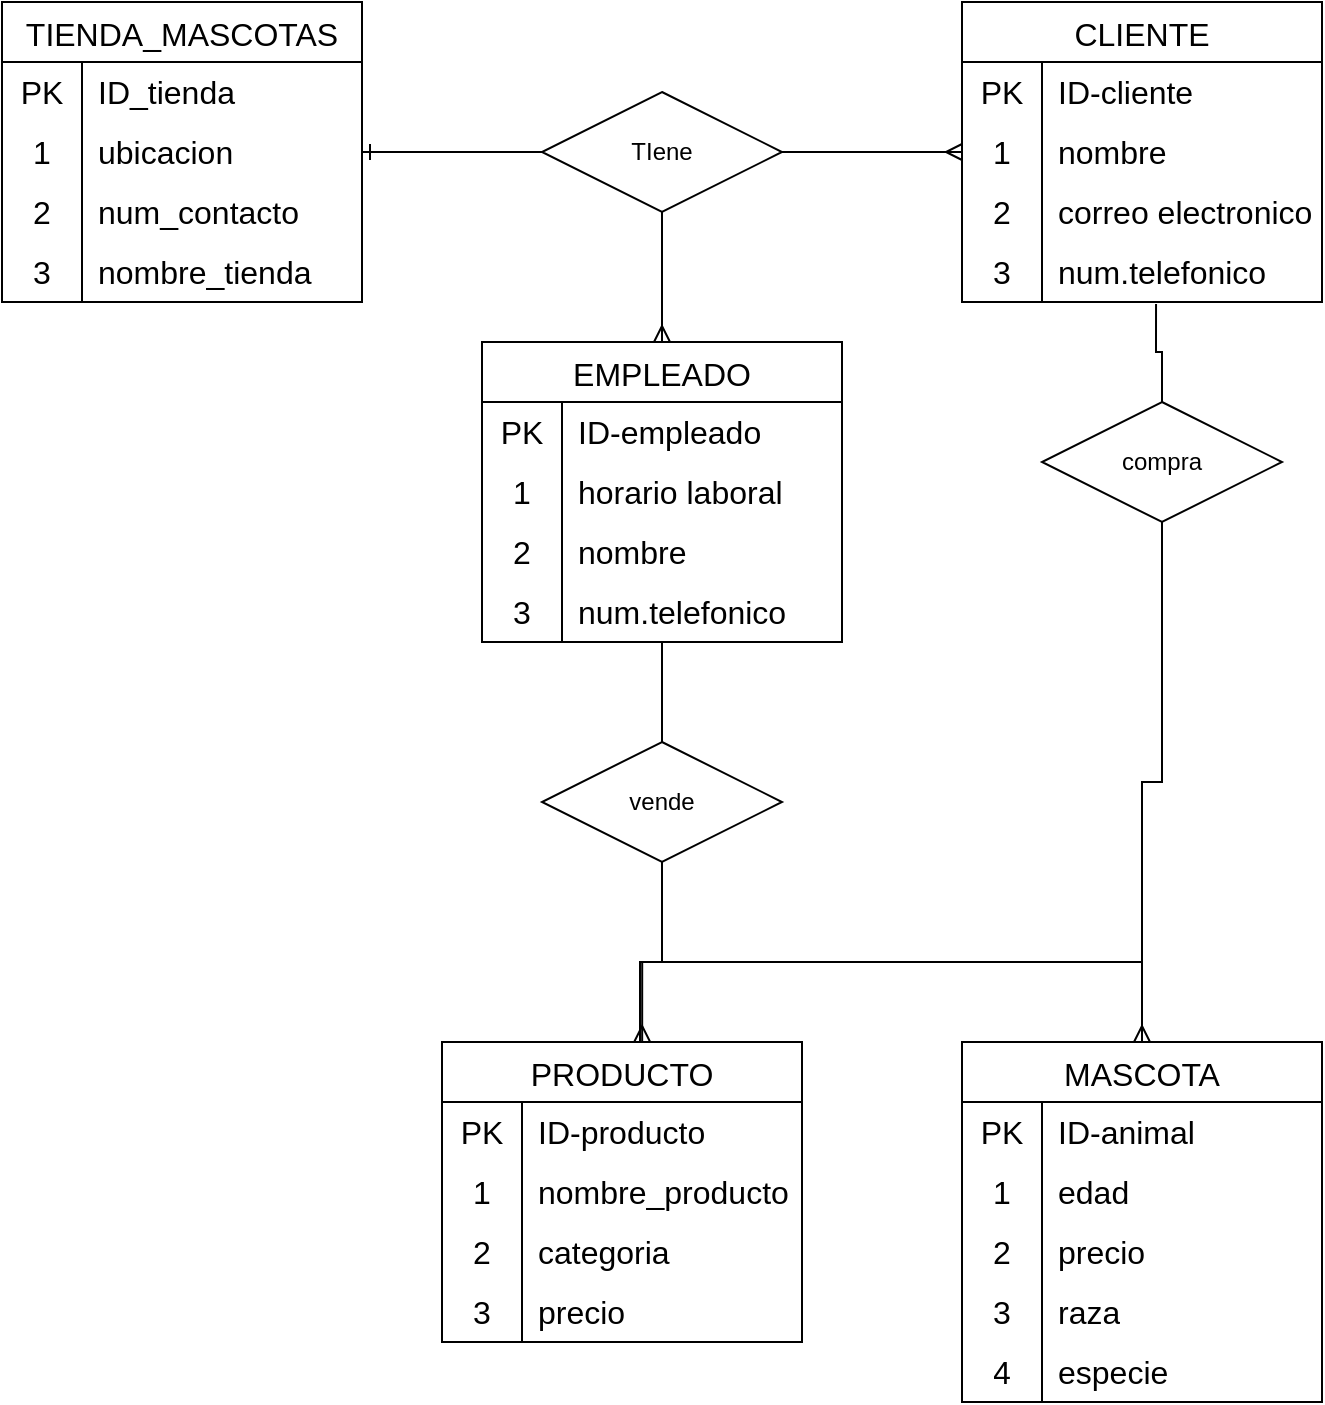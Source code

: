<mxfile version="24.0.8" type="device">
  <diagram name="Página-1" id="WweUVnK7zstLFPNkV0ZN">
    <mxGraphModel dx="1434" dy="784" grid="1" gridSize="10" guides="1" tooltips="1" connect="1" arrows="1" fold="1" page="1" pageScale="1" pageWidth="850" pageHeight="1100" math="0" shadow="0">
      <root>
        <mxCell id="0" />
        <mxCell id="1" parent="0" />
        <mxCell id="sP2Px3WmawKqBdd8OM1Y-1" value="TIENDA_MASCOTAS" style="shape=table;startSize=30;container=1;collapsible=0;childLayout=tableLayout;fixedRows=1;rowLines=0;fontStyle=0;strokeColor=default;fontSize=16;" vertex="1" parent="1">
          <mxGeometry x="120" y="200" width="180" height="150" as="geometry" />
        </mxCell>
        <mxCell id="sP2Px3WmawKqBdd8OM1Y-2" value="" style="shape=tableRow;horizontal=0;startSize=0;swimlaneHead=0;swimlaneBody=0;top=0;left=0;bottom=0;right=0;collapsible=0;dropTarget=0;fillColor=none;points=[[0,0.5],[1,0.5]];portConstraint=eastwest;strokeColor=inherit;fontSize=16;" vertex="1" parent="sP2Px3WmawKqBdd8OM1Y-1">
          <mxGeometry y="30" width="180" height="30" as="geometry" />
        </mxCell>
        <mxCell id="sP2Px3WmawKqBdd8OM1Y-3" value="PK" style="shape=partialRectangle;html=1;whiteSpace=wrap;connectable=0;fillColor=none;top=0;left=0;bottom=0;right=0;overflow=hidden;pointerEvents=1;strokeColor=inherit;fontSize=16;" vertex="1" parent="sP2Px3WmawKqBdd8OM1Y-2">
          <mxGeometry width="40" height="30" as="geometry">
            <mxRectangle width="40" height="30" as="alternateBounds" />
          </mxGeometry>
        </mxCell>
        <mxCell id="sP2Px3WmawKqBdd8OM1Y-4" value="ID_tienda" style="shape=partialRectangle;html=1;whiteSpace=wrap;connectable=0;fillColor=none;top=0;left=0;bottom=0;right=0;align=left;spacingLeft=6;overflow=hidden;strokeColor=inherit;fontSize=16;" vertex="1" parent="sP2Px3WmawKqBdd8OM1Y-2">
          <mxGeometry x="40" width="140" height="30" as="geometry">
            <mxRectangle width="140" height="30" as="alternateBounds" />
          </mxGeometry>
        </mxCell>
        <mxCell id="sP2Px3WmawKqBdd8OM1Y-5" value="" style="shape=tableRow;horizontal=0;startSize=0;swimlaneHead=0;swimlaneBody=0;top=0;left=0;bottom=0;right=0;collapsible=0;dropTarget=0;fillColor=none;points=[[0,0.5],[1,0.5]];portConstraint=eastwest;strokeColor=inherit;fontSize=16;" vertex="1" parent="sP2Px3WmawKqBdd8OM1Y-1">
          <mxGeometry y="60" width="180" height="30" as="geometry" />
        </mxCell>
        <mxCell id="sP2Px3WmawKqBdd8OM1Y-6" value="1" style="shape=partialRectangle;html=1;whiteSpace=wrap;connectable=0;fillColor=none;top=0;left=0;bottom=0;right=0;overflow=hidden;strokeColor=inherit;fontSize=16;" vertex="1" parent="sP2Px3WmawKqBdd8OM1Y-5">
          <mxGeometry width="40" height="30" as="geometry">
            <mxRectangle width="40" height="30" as="alternateBounds" />
          </mxGeometry>
        </mxCell>
        <mxCell id="sP2Px3WmawKqBdd8OM1Y-7" value="ubicacion" style="shape=partialRectangle;html=1;whiteSpace=wrap;connectable=0;fillColor=none;top=0;left=0;bottom=0;right=0;align=left;spacingLeft=6;overflow=hidden;strokeColor=inherit;fontSize=16;" vertex="1" parent="sP2Px3WmawKqBdd8OM1Y-5">
          <mxGeometry x="40" width="140" height="30" as="geometry">
            <mxRectangle width="140" height="30" as="alternateBounds" />
          </mxGeometry>
        </mxCell>
        <mxCell id="sP2Px3WmawKqBdd8OM1Y-8" value="" style="shape=tableRow;horizontal=0;startSize=0;swimlaneHead=0;swimlaneBody=0;top=0;left=0;bottom=0;right=0;collapsible=0;dropTarget=0;fillColor=none;points=[[0,0.5],[1,0.5]];portConstraint=eastwest;strokeColor=inherit;fontSize=16;" vertex="1" parent="sP2Px3WmawKqBdd8OM1Y-1">
          <mxGeometry y="90" width="180" height="30" as="geometry" />
        </mxCell>
        <mxCell id="sP2Px3WmawKqBdd8OM1Y-9" value="2" style="shape=partialRectangle;html=1;whiteSpace=wrap;connectable=0;fillColor=none;top=0;left=0;bottom=0;right=0;overflow=hidden;strokeColor=inherit;fontSize=16;" vertex="1" parent="sP2Px3WmawKqBdd8OM1Y-8">
          <mxGeometry width="40" height="30" as="geometry">
            <mxRectangle width="40" height="30" as="alternateBounds" />
          </mxGeometry>
        </mxCell>
        <mxCell id="sP2Px3WmawKqBdd8OM1Y-10" value="num_contacto" style="shape=partialRectangle;html=1;whiteSpace=wrap;connectable=0;fillColor=none;top=0;left=0;bottom=0;right=0;align=left;spacingLeft=6;overflow=hidden;strokeColor=inherit;fontSize=16;" vertex="1" parent="sP2Px3WmawKqBdd8OM1Y-8">
          <mxGeometry x="40" width="140" height="30" as="geometry">
            <mxRectangle width="140" height="30" as="alternateBounds" />
          </mxGeometry>
        </mxCell>
        <mxCell id="sP2Px3WmawKqBdd8OM1Y-12" value="" style="shape=tableRow;horizontal=0;startSize=0;swimlaneHead=0;swimlaneBody=0;top=0;left=0;bottom=0;right=0;collapsible=0;dropTarget=0;fillColor=none;points=[[0,0.5],[1,0.5]];portConstraint=eastwest;strokeColor=inherit;fontSize=16;" vertex="1" parent="sP2Px3WmawKqBdd8OM1Y-1">
          <mxGeometry y="120" width="180" height="30" as="geometry" />
        </mxCell>
        <mxCell id="sP2Px3WmawKqBdd8OM1Y-13" value="3" style="shape=partialRectangle;html=1;whiteSpace=wrap;connectable=0;fillColor=none;top=0;left=0;bottom=0;right=0;overflow=hidden;strokeColor=inherit;fontSize=16;" vertex="1" parent="sP2Px3WmawKqBdd8OM1Y-12">
          <mxGeometry width="40" height="30" as="geometry">
            <mxRectangle width="40" height="30" as="alternateBounds" />
          </mxGeometry>
        </mxCell>
        <mxCell id="sP2Px3WmawKqBdd8OM1Y-14" value="nombre_tienda" style="shape=partialRectangle;html=1;whiteSpace=wrap;connectable=0;fillColor=none;top=0;left=0;bottom=0;right=0;align=left;spacingLeft=6;overflow=hidden;strokeColor=inherit;fontSize=16;" vertex="1" parent="sP2Px3WmawKqBdd8OM1Y-12">
          <mxGeometry x="40" width="140" height="30" as="geometry">
            <mxRectangle width="140" height="30" as="alternateBounds" />
          </mxGeometry>
        </mxCell>
        <mxCell id="sP2Px3WmawKqBdd8OM1Y-30" style="edgeStyle=orthogonalEdgeStyle;rounded=0;orthogonalLoop=1;jettySize=auto;html=1;entryX=0;entryY=0.5;entryDx=0;entryDy=0;endArrow=ERmany;endFill=0;" edge="1" parent="1" source="sP2Px3WmawKqBdd8OM1Y-11" target="sP2Px3WmawKqBdd8OM1Y-21">
          <mxGeometry relative="1" as="geometry" />
        </mxCell>
        <mxCell id="sP2Px3WmawKqBdd8OM1Y-31" style="edgeStyle=orthogonalEdgeStyle;rounded=0;orthogonalLoop=1;jettySize=auto;html=1;entryX=1;entryY=0.5;entryDx=0;entryDy=0;endArrow=ERone;endFill=0;" edge="1" parent="1" source="sP2Px3WmawKqBdd8OM1Y-11" target="sP2Px3WmawKqBdd8OM1Y-5">
          <mxGeometry relative="1" as="geometry" />
        </mxCell>
        <mxCell id="sP2Px3WmawKqBdd8OM1Y-46" style="edgeStyle=orthogonalEdgeStyle;rounded=0;orthogonalLoop=1;jettySize=auto;html=1;entryX=0.5;entryY=0;entryDx=0;entryDy=0;endArrow=ERmany;endFill=0;" edge="1" parent="1" source="sP2Px3WmawKqBdd8OM1Y-11" target="sP2Px3WmawKqBdd8OM1Y-32">
          <mxGeometry relative="1" as="geometry" />
        </mxCell>
        <mxCell id="sP2Px3WmawKqBdd8OM1Y-11" value="TIene" style="shape=rhombus;perimeter=rhombusPerimeter;whiteSpace=wrap;html=1;align=center;" vertex="1" parent="1">
          <mxGeometry x="390" y="245" width="120" height="60" as="geometry" />
        </mxCell>
        <mxCell id="sP2Px3WmawKqBdd8OM1Y-17" value="CLIENTE" style="shape=table;startSize=30;container=1;collapsible=0;childLayout=tableLayout;fixedRows=1;rowLines=0;fontStyle=0;strokeColor=default;fontSize=16;" vertex="1" parent="1">
          <mxGeometry x="600" y="200" width="180" height="150" as="geometry" />
        </mxCell>
        <mxCell id="sP2Px3WmawKqBdd8OM1Y-18" value="" style="shape=tableRow;horizontal=0;startSize=0;swimlaneHead=0;swimlaneBody=0;top=0;left=0;bottom=0;right=0;collapsible=0;dropTarget=0;fillColor=none;points=[[0,0.5],[1,0.5]];portConstraint=eastwest;strokeColor=inherit;fontSize=16;" vertex="1" parent="sP2Px3WmawKqBdd8OM1Y-17">
          <mxGeometry y="30" width="180" height="30" as="geometry" />
        </mxCell>
        <mxCell id="sP2Px3WmawKqBdd8OM1Y-19" value="PK" style="shape=partialRectangle;html=1;whiteSpace=wrap;connectable=0;fillColor=none;top=0;left=0;bottom=0;right=0;overflow=hidden;pointerEvents=1;strokeColor=inherit;fontSize=16;" vertex="1" parent="sP2Px3WmawKqBdd8OM1Y-18">
          <mxGeometry width="40" height="30" as="geometry">
            <mxRectangle width="40" height="30" as="alternateBounds" />
          </mxGeometry>
        </mxCell>
        <mxCell id="sP2Px3WmawKqBdd8OM1Y-20" value="ID-cliente" style="shape=partialRectangle;html=1;whiteSpace=wrap;connectable=0;fillColor=none;top=0;left=0;bottom=0;right=0;align=left;spacingLeft=6;overflow=hidden;strokeColor=inherit;fontSize=16;" vertex="1" parent="sP2Px3WmawKqBdd8OM1Y-18">
          <mxGeometry x="40" width="140" height="30" as="geometry">
            <mxRectangle width="140" height="30" as="alternateBounds" />
          </mxGeometry>
        </mxCell>
        <mxCell id="sP2Px3WmawKqBdd8OM1Y-21" value="" style="shape=tableRow;horizontal=0;startSize=0;swimlaneHead=0;swimlaneBody=0;top=0;left=0;bottom=0;right=0;collapsible=0;dropTarget=0;fillColor=none;points=[[0,0.5],[1,0.5]];portConstraint=eastwest;strokeColor=inherit;fontSize=16;" vertex="1" parent="sP2Px3WmawKqBdd8OM1Y-17">
          <mxGeometry y="60" width="180" height="30" as="geometry" />
        </mxCell>
        <mxCell id="sP2Px3WmawKqBdd8OM1Y-22" value="1" style="shape=partialRectangle;html=1;whiteSpace=wrap;connectable=0;fillColor=none;top=0;left=0;bottom=0;right=0;overflow=hidden;strokeColor=inherit;fontSize=16;" vertex="1" parent="sP2Px3WmawKqBdd8OM1Y-21">
          <mxGeometry width="40" height="30" as="geometry">
            <mxRectangle width="40" height="30" as="alternateBounds" />
          </mxGeometry>
        </mxCell>
        <mxCell id="sP2Px3WmawKqBdd8OM1Y-23" value="nombre" style="shape=partialRectangle;html=1;whiteSpace=wrap;connectable=0;fillColor=none;top=0;left=0;bottom=0;right=0;align=left;spacingLeft=6;overflow=hidden;strokeColor=inherit;fontSize=16;" vertex="1" parent="sP2Px3WmawKqBdd8OM1Y-21">
          <mxGeometry x="40" width="140" height="30" as="geometry">
            <mxRectangle width="140" height="30" as="alternateBounds" />
          </mxGeometry>
        </mxCell>
        <mxCell id="sP2Px3WmawKqBdd8OM1Y-24" value="" style="shape=tableRow;horizontal=0;startSize=0;swimlaneHead=0;swimlaneBody=0;top=0;left=0;bottom=0;right=0;collapsible=0;dropTarget=0;fillColor=none;points=[[0,0.5],[1,0.5]];portConstraint=eastwest;strokeColor=inherit;fontSize=16;" vertex="1" parent="sP2Px3WmawKqBdd8OM1Y-17">
          <mxGeometry y="90" width="180" height="30" as="geometry" />
        </mxCell>
        <mxCell id="sP2Px3WmawKqBdd8OM1Y-25" value="2" style="shape=partialRectangle;html=1;whiteSpace=wrap;connectable=0;fillColor=none;top=0;left=0;bottom=0;right=0;overflow=hidden;strokeColor=inherit;fontSize=16;" vertex="1" parent="sP2Px3WmawKqBdd8OM1Y-24">
          <mxGeometry width="40" height="30" as="geometry">
            <mxRectangle width="40" height="30" as="alternateBounds" />
          </mxGeometry>
        </mxCell>
        <mxCell id="sP2Px3WmawKqBdd8OM1Y-26" value="correo electronico" style="shape=partialRectangle;html=1;whiteSpace=wrap;connectable=0;fillColor=none;top=0;left=0;bottom=0;right=0;align=left;spacingLeft=6;overflow=hidden;strokeColor=inherit;fontSize=16;" vertex="1" parent="sP2Px3WmawKqBdd8OM1Y-24">
          <mxGeometry x="40" width="140" height="30" as="geometry">
            <mxRectangle width="140" height="30" as="alternateBounds" />
          </mxGeometry>
        </mxCell>
        <mxCell id="sP2Px3WmawKqBdd8OM1Y-27" value="" style="shape=tableRow;horizontal=0;startSize=0;swimlaneHead=0;swimlaneBody=0;top=0;left=0;bottom=0;right=0;collapsible=0;dropTarget=0;fillColor=none;points=[[0,0.5],[1,0.5]];portConstraint=eastwest;strokeColor=inherit;fontSize=16;" vertex="1" parent="sP2Px3WmawKqBdd8OM1Y-17">
          <mxGeometry y="120" width="180" height="30" as="geometry" />
        </mxCell>
        <mxCell id="sP2Px3WmawKqBdd8OM1Y-28" value="3" style="shape=partialRectangle;html=1;whiteSpace=wrap;connectable=0;fillColor=none;top=0;left=0;bottom=0;right=0;overflow=hidden;strokeColor=inherit;fontSize=16;" vertex="1" parent="sP2Px3WmawKqBdd8OM1Y-27">
          <mxGeometry width="40" height="30" as="geometry">
            <mxRectangle width="40" height="30" as="alternateBounds" />
          </mxGeometry>
        </mxCell>
        <mxCell id="sP2Px3WmawKqBdd8OM1Y-29" value="num.telefonico" style="shape=partialRectangle;html=1;whiteSpace=wrap;connectable=0;fillColor=none;top=0;left=0;bottom=0;right=0;align=left;spacingLeft=6;overflow=hidden;strokeColor=inherit;fontSize=16;" vertex="1" parent="sP2Px3WmawKqBdd8OM1Y-27">
          <mxGeometry x="40" width="140" height="30" as="geometry">
            <mxRectangle width="140" height="30" as="alternateBounds" />
          </mxGeometry>
        </mxCell>
        <mxCell id="sP2Px3WmawKqBdd8OM1Y-48" style="edgeStyle=orthogonalEdgeStyle;rounded=0;orthogonalLoop=1;jettySize=auto;html=1;endArrow=none;endFill=0;" edge="1" parent="1" source="sP2Px3WmawKqBdd8OM1Y-32" target="sP2Px3WmawKqBdd8OM1Y-45">
          <mxGeometry relative="1" as="geometry" />
        </mxCell>
        <mxCell id="sP2Px3WmawKqBdd8OM1Y-32" value="EMPLEADO" style="shape=table;startSize=30;container=1;collapsible=0;childLayout=tableLayout;fixedRows=1;rowLines=0;fontStyle=0;strokeColor=default;fontSize=16;" vertex="1" parent="1">
          <mxGeometry x="360" y="370" width="180" height="150" as="geometry" />
        </mxCell>
        <mxCell id="sP2Px3WmawKqBdd8OM1Y-33" value="" style="shape=tableRow;horizontal=0;startSize=0;swimlaneHead=0;swimlaneBody=0;top=0;left=0;bottom=0;right=0;collapsible=0;dropTarget=0;fillColor=none;points=[[0,0.5],[1,0.5]];portConstraint=eastwest;strokeColor=inherit;fontSize=16;" vertex="1" parent="sP2Px3WmawKqBdd8OM1Y-32">
          <mxGeometry y="30" width="180" height="30" as="geometry" />
        </mxCell>
        <mxCell id="sP2Px3WmawKqBdd8OM1Y-34" value="PK" style="shape=partialRectangle;html=1;whiteSpace=wrap;connectable=0;fillColor=none;top=0;left=0;bottom=0;right=0;overflow=hidden;pointerEvents=1;strokeColor=inherit;fontSize=16;" vertex="1" parent="sP2Px3WmawKqBdd8OM1Y-33">
          <mxGeometry width="40" height="30" as="geometry">
            <mxRectangle width="40" height="30" as="alternateBounds" />
          </mxGeometry>
        </mxCell>
        <mxCell id="sP2Px3WmawKqBdd8OM1Y-35" value="ID-empleado" style="shape=partialRectangle;html=1;whiteSpace=wrap;connectable=0;fillColor=none;top=0;left=0;bottom=0;right=0;align=left;spacingLeft=6;overflow=hidden;strokeColor=inherit;fontSize=16;" vertex="1" parent="sP2Px3WmawKqBdd8OM1Y-33">
          <mxGeometry x="40" width="140" height="30" as="geometry">
            <mxRectangle width="140" height="30" as="alternateBounds" />
          </mxGeometry>
        </mxCell>
        <mxCell id="sP2Px3WmawKqBdd8OM1Y-36" value="" style="shape=tableRow;horizontal=0;startSize=0;swimlaneHead=0;swimlaneBody=0;top=0;left=0;bottom=0;right=0;collapsible=0;dropTarget=0;fillColor=none;points=[[0,0.5],[1,0.5]];portConstraint=eastwest;strokeColor=inherit;fontSize=16;" vertex="1" parent="sP2Px3WmawKqBdd8OM1Y-32">
          <mxGeometry y="60" width="180" height="30" as="geometry" />
        </mxCell>
        <mxCell id="sP2Px3WmawKqBdd8OM1Y-37" value="1" style="shape=partialRectangle;html=1;whiteSpace=wrap;connectable=0;fillColor=none;top=0;left=0;bottom=0;right=0;overflow=hidden;strokeColor=inherit;fontSize=16;" vertex="1" parent="sP2Px3WmawKqBdd8OM1Y-36">
          <mxGeometry width="40" height="30" as="geometry">
            <mxRectangle width="40" height="30" as="alternateBounds" />
          </mxGeometry>
        </mxCell>
        <mxCell id="sP2Px3WmawKqBdd8OM1Y-38" value="horario laboral" style="shape=partialRectangle;html=1;whiteSpace=wrap;connectable=0;fillColor=none;top=0;left=0;bottom=0;right=0;align=left;spacingLeft=6;overflow=hidden;strokeColor=inherit;fontSize=16;" vertex="1" parent="sP2Px3WmawKqBdd8OM1Y-36">
          <mxGeometry x="40" width="140" height="30" as="geometry">
            <mxRectangle width="140" height="30" as="alternateBounds" />
          </mxGeometry>
        </mxCell>
        <mxCell id="sP2Px3WmawKqBdd8OM1Y-39" value="" style="shape=tableRow;horizontal=0;startSize=0;swimlaneHead=0;swimlaneBody=0;top=0;left=0;bottom=0;right=0;collapsible=0;dropTarget=0;fillColor=none;points=[[0,0.5],[1,0.5]];portConstraint=eastwest;strokeColor=inherit;fontSize=16;" vertex="1" parent="sP2Px3WmawKqBdd8OM1Y-32">
          <mxGeometry y="90" width="180" height="30" as="geometry" />
        </mxCell>
        <mxCell id="sP2Px3WmawKqBdd8OM1Y-40" value="2" style="shape=partialRectangle;html=1;whiteSpace=wrap;connectable=0;fillColor=none;top=0;left=0;bottom=0;right=0;overflow=hidden;strokeColor=inherit;fontSize=16;" vertex="1" parent="sP2Px3WmawKqBdd8OM1Y-39">
          <mxGeometry width="40" height="30" as="geometry">
            <mxRectangle width="40" height="30" as="alternateBounds" />
          </mxGeometry>
        </mxCell>
        <mxCell id="sP2Px3WmawKqBdd8OM1Y-41" value="nombre" style="shape=partialRectangle;html=1;whiteSpace=wrap;connectable=0;fillColor=none;top=0;left=0;bottom=0;right=0;align=left;spacingLeft=6;overflow=hidden;strokeColor=inherit;fontSize=16;" vertex="1" parent="sP2Px3WmawKqBdd8OM1Y-39">
          <mxGeometry x="40" width="140" height="30" as="geometry">
            <mxRectangle width="140" height="30" as="alternateBounds" />
          </mxGeometry>
        </mxCell>
        <mxCell id="sP2Px3WmawKqBdd8OM1Y-42" value="" style="shape=tableRow;horizontal=0;startSize=0;swimlaneHead=0;swimlaneBody=0;top=0;left=0;bottom=0;right=0;collapsible=0;dropTarget=0;fillColor=none;points=[[0,0.5],[1,0.5]];portConstraint=eastwest;strokeColor=inherit;fontSize=16;" vertex="1" parent="sP2Px3WmawKqBdd8OM1Y-32">
          <mxGeometry y="120" width="180" height="30" as="geometry" />
        </mxCell>
        <mxCell id="sP2Px3WmawKqBdd8OM1Y-43" value="3" style="shape=partialRectangle;html=1;whiteSpace=wrap;connectable=0;fillColor=none;top=0;left=0;bottom=0;right=0;overflow=hidden;pointerEvents=1;strokeColor=inherit;fontSize=16;" vertex="1" parent="sP2Px3WmawKqBdd8OM1Y-42">
          <mxGeometry width="40" height="30" as="geometry">
            <mxRectangle width="40" height="30" as="alternateBounds" />
          </mxGeometry>
        </mxCell>
        <mxCell id="sP2Px3WmawKqBdd8OM1Y-44" value="num.telefonico" style="shape=partialRectangle;html=1;whiteSpace=wrap;connectable=0;fillColor=none;top=0;left=0;bottom=0;right=0;align=left;spacingLeft=6;overflow=hidden;strokeColor=inherit;fontSize=16;" vertex="1" parent="sP2Px3WmawKqBdd8OM1Y-42">
          <mxGeometry x="40" width="140" height="30" as="geometry">
            <mxRectangle width="140" height="30" as="alternateBounds" />
          </mxGeometry>
        </mxCell>
        <mxCell id="sP2Px3WmawKqBdd8OM1Y-70" style="edgeStyle=orthogonalEdgeStyle;rounded=0;orthogonalLoop=1;jettySize=auto;html=1;entryX=0.5;entryY=0;entryDx=0;entryDy=0;endArrow=ERmany;endFill=0;" edge="1" parent="1" source="sP2Px3WmawKqBdd8OM1Y-45" target="sP2Px3WmawKqBdd8OM1Y-59">
          <mxGeometry relative="1" as="geometry">
            <Array as="points">
              <mxPoint x="450" y="680" />
              <mxPoint x="690" y="680" />
            </Array>
          </mxGeometry>
        </mxCell>
        <mxCell id="sP2Px3WmawKqBdd8OM1Y-45" value="vende" style="shape=rhombus;perimeter=rhombusPerimeter;whiteSpace=wrap;html=1;align=center;" vertex="1" parent="1">
          <mxGeometry x="390" y="570" width="120" height="60" as="geometry" />
        </mxCell>
        <mxCell id="sP2Px3WmawKqBdd8OM1Y-72" style="edgeStyle=orthogonalEdgeStyle;rounded=0;orthogonalLoop=1;jettySize=auto;html=1;entryX=0.5;entryY=0;entryDx=0;entryDy=0;endArrow=none;endFill=0;" edge="1" parent="1" source="sP2Px3WmawKqBdd8OM1Y-47" target="sP2Px3WmawKqBdd8OM1Y-59">
          <mxGeometry relative="1" as="geometry" />
        </mxCell>
        <mxCell id="sP2Px3WmawKqBdd8OM1Y-47" value="compra" style="shape=rhombus;perimeter=rhombusPerimeter;whiteSpace=wrap;html=1;align=center;" vertex="1" parent="1">
          <mxGeometry x="640" y="400" width="120" height="60" as="geometry" />
        </mxCell>
        <mxCell id="sP2Px3WmawKqBdd8OM1Y-49" value="PRODUCTO" style="shape=table;startSize=30;container=1;collapsible=0;childLayout=tableLayout;fixedRows=1;rowLines=0;fontStyle=0;strokeColor=default;fontSize=16;" vertex="1" parent="1">
          <mxGeometry x="340" y="720" width="180" height="150" as="geometry" />
        </mxCell>
        <mxCell id="sP2Px3WmawKqBdd8OM1Y-50" value="" style="shape=tableRow;horizontal=0;startSize=0;swimlaneHead=0;swimlaneBody=0;top=0;left=0;bottom=0;right=0;collapsible=0;dropTarget=0;fillColor=none;points=[[0,0.5],[1,0.5]];portConstraint=eastwest;strokeColor=inherit;fontSize=16;" vertex="1" parent="sP2Px3WmawKqBdd8OM1Y-49">
          <mxGeometry y="30" width="180" height="30" as="geometry" />
        </mxCell>
        <mxCell id="sP2Px3WmawKqBdd8OM1Y-51" value="PK" style="shape=partialRectangle;html=1;whiteSpace=wrap;connectable=0;fillColor=none;top=0;left=0;bottom=0;right=0;overflow=hidden;pointerEvents=1;strokeColor=inherit;fontSize=16;" vertex="1" parent="sP2Px3WmawKqBdd8OM1Y-50">
          <mxGeometry width="40" height="30" as="geometry">
            <mxRectangle width="40" height="30" as="alternateBounds" />
          </mxGeometry>
        </mxCell>
        <mxCell id="sP2Px3WmawKqBdd8OM1Y-52" value="ID-producto" style="shape=partialRectangle;html=1;whiteSpace=wrap;connectable=0;fillColor=none;top=0;left=0;bottom=0;right=0;align=left;spacingLeft=6;overflow=hidden;strokeColor=inherit;fontSize=16;" vertex="1" parent="sP2Px3WmawKqBdd8OM1Y-50">
          <mxGeometry x="40" width="140" height="30" as="geometry">
            <mxRectangle width="140" height="30" as="alternateBounds" />
          </mxGeometry>
        </mxCell>
        <mxCell id="sP2Px3WmawKqBdd8OM1Y-53" value="" style="shape=tableRow;horizontal=0;startSize=0;swimlaneHead=0;swimlaneBody=0;top=0;left=0;bottom=0;right=0;collapsible=0;dropTarget=0;fillColor=none;points=[[0,0.5],[1,0.5]];portConstraint=eastwest;strokeColor=inherit;fontSize=16;" vertex="1" parent="sP2Px3WmawKqBdd8OM1Y-49">
          <mxGeometry y="60" width="180" height="30" as="geometry" />
        </mxCell>
        <mxCell id="sP2Px3WmawKqBdd8OM1Y-54" value="1" style="shape=partialRectangle;html=1;whiteSpace=wrap;connectable=0;fillColor=none;top=0;left=0;bottom=0;right=0;overflow=hidden;strokeColor=inherit;fontSize=16;" vertex="1" parent="sP2Px3WmawKqBdd8OM1Y-53">
          <mxGeometry width="40" height="30" as="geometry">
            <mxRectangle width="40" height="30" as="alternateBounds" />
          </mxGeometry>
        </mxCell>
        <mxCell id="sP2Px3WmawKqBdd8OM1Y-55" value="nombre_producto" style="shape=partialRectangle;html=1;whiteSpace=wrap;connectable=0;fillColor=none;top=0;left=0;bottom=0;right=0;align=left;spacingLeft=6;overflow=hidden;strokeColor=inherit;fontSize=16;" vertex="1" parent="sP2Px3WmawKqBdd8OM1Y-53">
          <mxGeometry x="40" width="140" height="30" as="geometry">
            <mxRectangle width="140" height="30" as="alternateBounds" />
          </mxGeometry>
        </mxCell>
        <mxCell id="sP2Px3WmawKqBdd8OM1Y-56" value="" style="shape=tableRow;horizontal=0;startSize=0;swimlaneHead=0;swimlaneBody=0;top=0;left=0;bottom=0;right=0;collapsible=0;dropTarget=0;fillColor=none;points=[[0,0.5],[1,0.5]];portConstraint=eastwest;strokeColor=inherit;fontSize=16;" vertex="1" parent="sP2Px3WmawKqBdd8OM1Y-49">
          <mxGeometry y="90" width="180" height="30" as="geometry" />
        </mxCell>
        <mxCell id="sP2Px3WmawKqBdd8OM1Y-57" value="2" style="shape=partialRectangle;html=1;whiteSpace=wrap;connectable=0;fillColor=none;top=0;left=0;bottom=0;right=0;overflow=hidden;strokeColor=inherit;fontSize=16;" vertex="1" parent="sP2Px3WmawKqBdd8OM1Y-56">
          <mxGeometry width="40" height="30" as="geometry">
            <mxRectangle width="40" height="30" as="alternateBounds" />
          </mxGeometry>
        </mxCell>
        <mxCell id="sP2Px3WmawKqBdd8OM1Y-58" value="categoria" style="shape=partialRectangle;html=1;whiteSpace=wrap;connectable=0;fillColor=none;top=0;left=0;bottom=0;right=0;align=left;spacingLeft=6;overflow=hidden;strokeColor=inherit;fontSize=16;" vertex="1" parent="sP2Px3WmawKqBdd8OM1Y-56">
          <mxGeometry x="40" width="140" height="30" as="geometry">
            <mxRectangle width="140" height="30" as="alternateBounds" />
          </mxGeometry>
        </mxCell>
        <mxCell id="sP2Px3WmawKqBdd8OM1Y-74" value="" style="shape=tableRow;horizontal=0;startSize=0;swimlaneHead=0;swimlaneBody=0;top=0;left=0;bottom=0;right=0;collapsible=0;dropTarget=0;fillColor=none;points=[[0,0.5],[1,0.5]];portConstraint=eastwest;strokeColor=inherit;fontSize=16;" vertex="1" parent="sP2Px3WmawKqBdd8OM1Y-49">
          <mxGeometry y="120" width="180" height="30" as="geometry" />
        </mxCell>
        <mxCell id="sP2Px3WmawKqBdd8OM1Y-75" value="3" style="shape=partialRectangle;html=1;whiteSpace=wrap;connectable=0;fillColor=none;top=0;left=0;bottom=0;right=0;overflow=hidden;strokeColor=inherit;fontSize=16;" vertex="1" parent="sP2Px3WmawKqBdd8OM1Y-74">
          <mxGeometry width="40" height="30" as="geometry">
            <mxRectangle width="40" height="30" as="alternateBounds" />
          </mxGeometry>
        </mxCell>
        <mxCell id="sP2Px3WmawKqBdd8OM1Y-76" value="precio" style="shape=partialRectangle;html=1;whiteSpace=wrap;connectable=0;fillColor=none;top=0;left=0;bottom=0;right=0;align=left;spacingLeft=6;overflow=hidden;strokeColor=inherit;fontSize=16;" vertex="1" parent="sP2Px3WmawKqBdd8OM1Y-74">
          <mxGeometry x="40" width="140" height="30" as="geometry">
            <mxRectangle width="140" height="30" as="alternateBounds" />
          </mxGeometry>
        </mxCell>
        <mxCell id="sP2Px3WmawKqBdd8OM1Y-59" value="MASCOTA" style="shape=table;startSize=30;container=1;collapsible=0;childLayout=tableLayout;fixedRows=1;rowLines=0;fontStyle=0;strokeColor=default;fontSize=16;" vertex="1" parent="1">
          <mxGeometry x="600" y="720" width="180" height="180" as="geometry" />
        </mxCell>
        <mxCell id="sP2Px3WmawKqBdd8OM1Y-60" value="" style="shape=tableRow;horizontal=0;startSize=0;swimlaneHead=0;swimlaneBody=0;top=0;left=0;bottom=0;right=0;collapsible=0;dropTarget=0;fillColor=none;points=[[0,0.5],[1,0.5]];portConstraint=eastwest;strokeColor=inherit;fontSize=16;" vertex="1" parent="sP2Px3WmawKqBdd8OM1Y-59">
          <mxGeometry y="30" width="180" height="30" as="geometry" />
        </mxCell>
        <mxCell id="sP2Px3WmawKqBdd8OM1Y-61" value="PK" style="shape=partialRectangle;html=1;whiteSpace=wrap;connectable=0;fillColor=none;top=0;left=0;bottom=0;right=0;overflow=hidden;pointerEvents=1;strokeColor=inherit;fontSize=16;" vertex="1" parent="sP2Px3WmawKqBdd8OM1Y-60">
          <mxGeometry width="40" height="30" as="geometry">
            <mxRectangle width="40" height="30" as="alternateBounds" />
          </mxGeometry>
        </mxCell>
        <mxCell id="sP2Px3WmawKqBdd8OM1Y-62" value="ID-animal" style="shape=partialRectangle;html=1;whiteSpace=wrap;connectable=0;fillColor=none;top=0;left=0;bottom=0;right=0;align=left;spacingLeft=6;overflow=hidden;strokeColor=inherit;fontSize=16;" vertex="1" parent="sP2Px3WmawKqBdd8OM1Y-60">
          <mxGeometry x="40" width="140" height="30" as="geometry">
            <mxRectangle width="140" height="30" as="alternateBounds" />
          </mxGeometry>
        </mxCell>
        <mxCell id="sP2Px3WmawKqBdd8OM1Y-63" value="" style="shape=tableRow;horizontal=0;startSize=0;swimlaneHead=0;swimlaneBody=0;top=0;left=0;bottom=0;right=0;collapsible=0;dropTarget=0;fillColor=none;points=[[0,0.5],[1,0.5]];portConstraint=eastwest;strokeColor=inherit;fontSize=16;" vertex="1" parent="sP2Px3WmawKqBdd8OM1Y-59">
          <mxGeometry y="60" width="180" height="30" as="geometry" />
        </mxCell>
        <mxCell id="sP2Px3WmawKqBdd8OM1Y-64" value="1" style="shape=partialRectangle;html=1;whiteSpace=wrap;connectable=0;fillColor=none;top=0;left=0;bottom=0;right=0;overflow=hidden;strokeColor=inherit;fontSize=16;" vertex="1" parent="sP2Px3WmawKqBdd8OM1Y-63">
          <mxGeometry width="40" height="30" as="geometry">
            <mxRectangle width="40" height="30" as="alternateBounds" />
          </mxGeometry>
        </mxCell>
        <mxCell id="sP2Px3WmawKqBdd8OM1Y-65" value="edad" style="shape=partialRectangle;html=1;whiteSpace=wrap;connectable=0;fillColor=none;top=0;left=0;bottom=0;right=0;align=left;spacingLeft=6;overflow=hidden;strokeColor=inherit;fontSize=16;" vertex="1" parent="sP2Px3WmawKqBdd8OM1Y-63">
          <mxGeometry x="40" width="140" height="30" as="geometry">
            <mxRectangle width="140" height="30" as="alternateBounds" />
          </mxGeometry>
        </mxCell>
        <mxCell id="sP2Px3WmawKqBdd8OM1Y-66" value="" style="shape=tableRow;horizontal=0;startSize=0;swimlaneHead=0;swimlaneBody=0;top=0;left=0;bottom=0;right=0;collapsible=0;dropTarget=0;fillColor=none;points=[[0,0.5],[1,0.5]];portConstraint=eastwest;strokeColor=inherit;fontSize=16;" vertex="1" parent="sP2Px3WmawKqBdd8OM1Y-59">
          <mxGeometry y="90" width="180" height="30" as="geometry" />
        </mxCell>
        <mxCell id="sP2Px3WmawKqBdd8OM1Y-67" value="2" style="shape=partialRectangle;html=1;whiteSpace=wrap;connectable=0;fillColor=none;top=0;left=0;bottom=0;right=0;overflow=hidden;strokeColor=inherit;fontSize=16;" vertex="1" parent="sP2Px3WmawKqBdd8OM1Y-66">
          <mxGeometry width="40" height="30" as="geometry">
            <mxRectangle width="40" height="30" as="alternateBounds" />
          </mxGeometry>
        </mxCell>
        <mxCell id="sP2Px3WmawKqBdd8OM1Y-68" value="precio" style="shape=partialRectangle;html=1;whiteSpace=wrap;connectable=0;fillColor=none;top=0;left=0;bottom=0;right=0;align=left;spacingLeft=6;overflow=hidden;strokeColor=inherit;fontSize=16;" vertex="1" parent="sP2Px3WmawKqBdd8OM1Y-66">
          <mxGeometry x="40" width="140" height="30" as="geometry">
            <mxRectangle width="140" height="30" as="alternateBounds" />
          </mxGeometry>
        </mxCell>
        <mxCell id="sP2Px3WmawKqBdd8OM1Y-78" value="" style="shape=tableRow;horizontal=0;startSize=0;swimlaneHead=0;swimlaneBody=0;top=0;left=0;bottom=0;right=0;collapsible=0;dropTarget=0;fillColor=none;points=[[0,0.5],[1,0.5]];portConstraint=eastwest;strokeColor=inherit;fontSize=16;" vertex="1" parent="sP2Px3WmawKqBdd8OM1Y-59">
          <mxGeometry y="120" width="180" height="30" as="geometry" />
        </mxCell>
        <mxCell id="sP2Px3WmawKqBdd8OM1Y-79" value="3" style="shape=partialRectangle;html=1;whiteSpace=wrap;connectable=0;fillColor=none;top=0;left=0;bottom=0;right=0;overflow=hidden;strokeColor=inherit;fontSize=16;" vertex="1" parent="sP2Px3WmawKqBdd8OM1Y-78">
          <mxGeometry width="40" height="30" as="geometry">
            <mxRectangle width="40" height="30" as="alternateBounds" />
          </mxGeometry>
        </mxCell>
        <mxCell id="sP2Px3WmawKqBdd8OM1Y-80" value="raza" style="shape=partialRectangle;html=1;whiteSpace=wrap;connectable=0;fillColor=none;top=0;left=0;bottom=0;right=0;align=left;spacingLeft=6;overflow=hidden;strokeColor=inherit;fontSize=16;" vertex="1" parent="sP2Px3WmawKqBdd8OM1Y-78">
          <mxGeometry x="40" width="140" height="30" as="geometry">
            <mxRectangle width="140" height="30" as="alternateBounds" />
          </mxGeometry>
        </mxCell>
        <mxCell id="sP2Px3WmawKqBdd8OM1Y-81" value="" style="shape=tableRow;horizontal=0;startSize=0;swimlaneHead=0;swimlaneBody=0;top=0;left=0;bottom=0;right=0;collapsible=0;dropTarget=0;fillColor=none;points=[[0,0.5],[1,0.5]];portConstraint=eastwest;strokeColor=inherit;fontSize=16;" vertex="1" parent="sP2Px3WmawKqBdd8OM1Y-59">
          <mxGeometry y="150" width="180" height="30" as="geometry" />
        </mxCell>
        <mxCell id="sP2Px3WmawKqBdd8OM1Y-82" value="4" style="shape=partialRectangle;html=1;whiteSpace=wrap;connectable=0;fillColor=none;top=0;left=0;bottom=0;right=0;overflow=hidden;strokeColor=inherit;fontSize=16;" vertex="1" parent="sP2Px3WmawKqBdd8OM1Y-81">
          <mxGeometry width="40" height="30" as="geometry">
            <mxRectangle width="40" height="30" as="alternateBounds" />
          </mxGeometry>
        </mxCell>
        <mxCell id="sP2Px3WmawKqBdd8OM1Y-83" value="especie" style="shape=partialRectangle;html=1;whiteSpace=wrap;connectable=0;fillColor=none;top=0;left=0;bottom=0;right=0;align=left;spacingLeft=6;overflow=hidden;strokeColor=inherit;fontSize=16;" vertex="1" parent="sP2Px3WmawKqBdd8OM1Y-81">
          <mxGeometry x="40" width="140" height="30" as="geometry">
            <mxRectangle width="140" height="30" as="alternateBounds" />
          </mxGeometry>
        </mxCell>
        <mxCell id="sP2Px3WmawKqBdd8OM1Y-69" style="edgeStyle=orthogonalEdgeStyle;rounded=0;orthogonalLoop=1;jettySize=auto;html=1;entryX=0.556;entryY=0;entryDx=0;entryDy=0;entryPerimeter=0;endArrow=ERmany;endFill=0;" edge="1" parent="1" source="sP2Px3WmawKqBdd8OM1Y-45" target="sP2Px3WmawKqBdd8OM1Y-49">
          <mxGeometry relative="1" as="geometry">
            <Array as="points">
              <mxPoint x="450" y="680" />
              <mxPoint x="440" y="680" />
            </Array>
          </mxGeometry>
        </mxCell>
        <mxCell id="sP2Px3WmawKqBdd8OM1Y-71" style="edgeStyle=orthogonalEdgeStyle;rounded=0;orthogonalLoop=1;jettySize=auto;html=1;entryX=0.539;entryY=1.033;entryDx=0;entryDy=0;entryPerimeter=0;endArrow=none;endFill=0;" edge="1" parent="1" source="sP2Px3WmawKqBdd8OM1Y-47" target="sP2Px3WmawKqBdd8OM1Y-27">
          <mxGeometry relative="1" as="geometry" />
        </mxCell>
        <mxCell id="sP2Px3WmawKqBdd8OM1Y-73" style="edgeStyle=orthogonalEdgeStyle;rounded=0;orthogonalLoop=1;jettySize=auto;html=1;entryX=0.55;entryY=0;entryDx=0;entryDy=0;entryPerimeter=0;endArrow=none;endFill=0;" edge="1" parent="1" source="sP2Px3WmawKqBdd8OM1Y-47" target="sP2Px3WmawKqBdd8OM1Y-49">
          <mxGeometry relative="1" as="geometry">
            <Array as="points">
              <mxPoint x="700" y="590" />
              <mxPoint x="690" y="590" />
              <mxPoint x="690" y="680" />
              <mxPoint x="439" y="680" />
            </Array>
          </mxGeometry>
        </mxCell>
      </root>
    </mxGraphModel>
  </diagram>
</mxfile>
